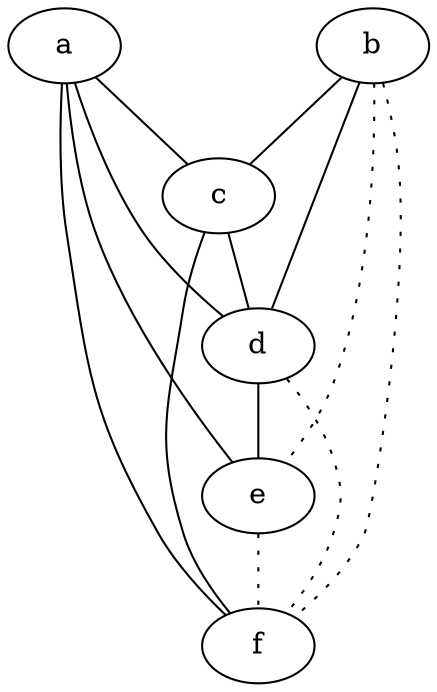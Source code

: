 graph {
a -- c;
a -- d;
a -- e;
a -- f;
b -- c;
b -- d;
b -- e [style=dotted];
b -- f [style=dotted];
c -- d;
c -- f;
d -- e;
d -- f [style=dotted];
e -- f [style=dotted];
}
